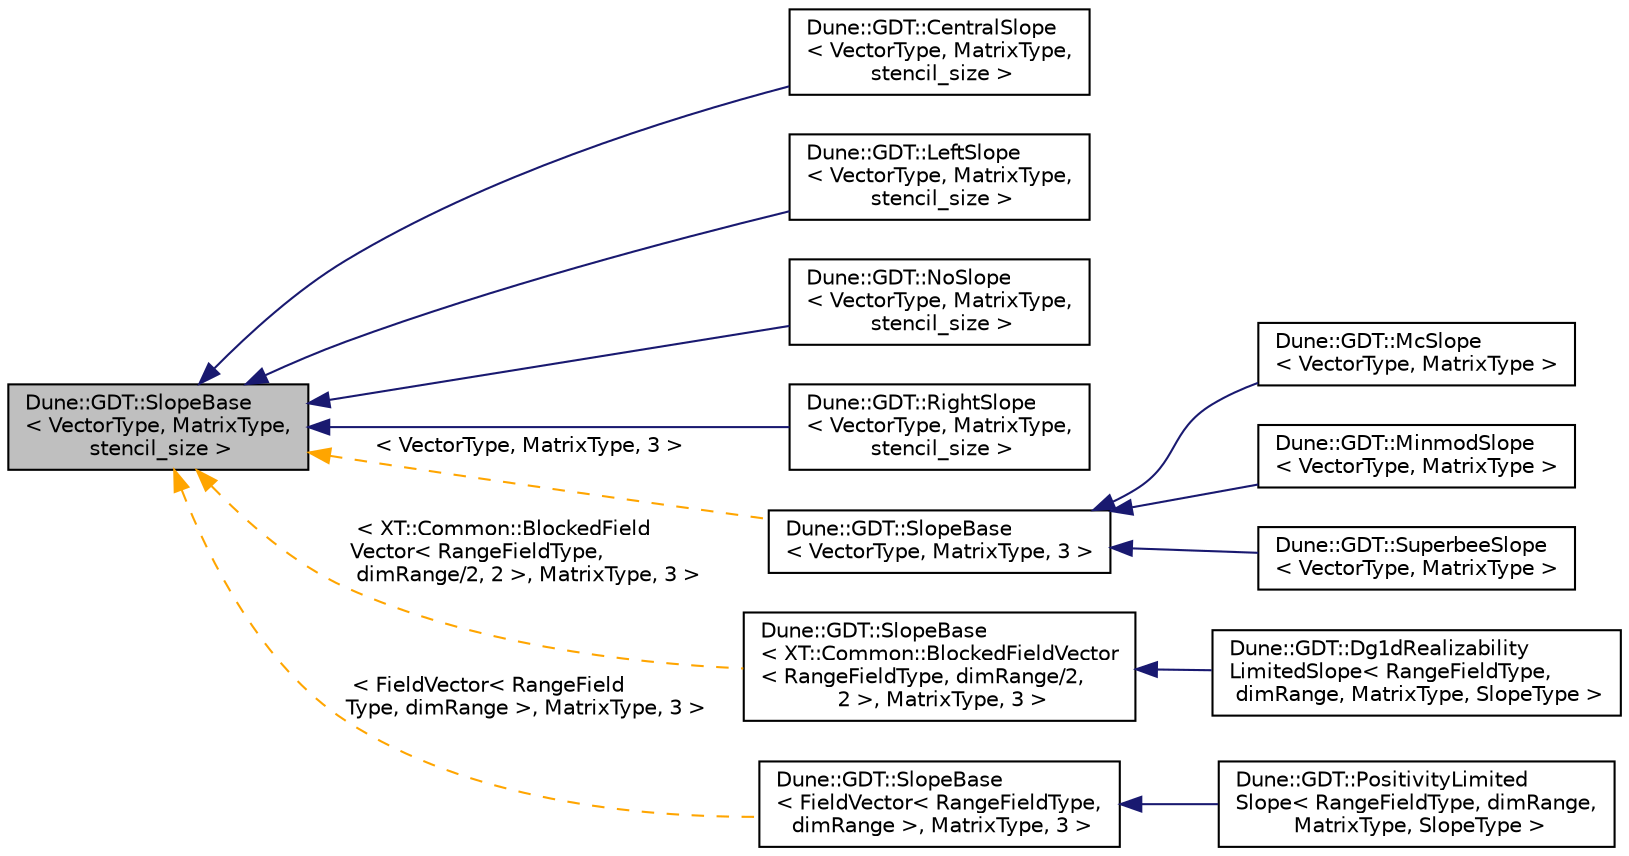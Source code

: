 digraph "Dune::GDT::SlopeBase&lt; VectorType, MatrixType, stencil_size &gt;"
{
  edge [fontname="Helvetica",fontsize="10",labelfontname="Helvetica",labelfontsize="10"];
  node [fontname="Helvetica",fontsize="10",shape=record];
  rankdir="LR";
  Node0 [label="Dune::GDT::SlopeBase\l\< VectorType, MatrixType,\l stencil_size \>",height=0.2,width=0.4,color="black", fillcolor="grey75", style="filled", fontcolor="black"];
  Node0 -> Node1 [dir="back",color="midnightblue",fontsize="10",style="solid",fontname="Helvetica"];
  Node1 [label="Dune::GDT::CentralSlope\l\< VectorType, MatrixType,\l stencil_size \>",height=0.2,width=0.4,color="black", fillcolor="white", style="filled",URL="$a02060.html"];
  Node0 -> Node2 [dir="back",color="midnightblue",fontsize="10",style="solid",fontname="Helvetica"];
  Node2 [label="Dune::GDT::LeftSlope\l\< VectorType, MatrixType,\l stencil_size \>",height=0.2,width=0.4,color="black", fillcolor="white", style="filled",URL="$a02064.html"];
  Node0 -> Node3 [dir="back",color="midnightblue",fontsize="10",style="solid",fontname="Helvetica"];
  Node3 [label="Dune::GDT::NoSlope\l\< VectorType, MatrixType,\l stencil_size \>",height=0.2,width=0.4,color="black", fillcolor="white", style="filled",URL="$a02072.html"];
  Node0 -> Node4 [dir="back",color="midnightblue",fontsize="10",style="solid",fontname="Helvetica"];
  Node4 [label="Dune::GDT::RightSlope\l\< VectorType, MatrixType,\l stencil_size \>",height=0.2,width=0.4,color="black", fillcolor="white", style="filled",URL="$a02068.html"];
  Node0 -> Node5 [dir="back",color="orange",fontsize="10",style="dashed",label=" \< VectorType, MatrixType, 3 \>" ,fontname="Helvetica"];
  Node5 [label="Dune::GDT::SlopeBase\l\< VectorType, MatrixType, 3 \>",height=0.2,width=0.4,color="black", fillcolor="white", style="filled",URL="$a02056.html"];
  Node5 -> Node6 [dir="back",color="midnightblue",fontsize="10",style="solid",fontname="Helvetica"];
  Node6 [label="Dune::GDT::McSlope\l\< VectorType, MatrixType \>",height=0.2,width=0.4,color="black", fillcolor="white", style="filled",URL="$a02080.html"];
  Node5 -> Node7 [dir="back",color="midnightblue",fontsize="10",style="solid",fontname="Helvetica"];
  Node7 [label="Dune::GDT::MinmodSlope\l\< VectorType, MatrixType \>",height=0.2,width=0.4,color="black", fillcolor="white", style="filled",URL="$a02076.html"];
  Node5 -> Node8 [dir="back",color="midnightblue",fontsize="10",style="solid",fontname="Helvetica"];
  Node8 [label="Dune::GDT::SuperbeeSlope\l\< VectorType, MatrixType \>",height=0.2,width=0.4,color="black", fillcolor="white", style="filled",URL="$a02084.html"];
  Node0 -> Node9 [dir="back",color="orange",fontsize="10",style="dashed",label=" \< XT::Common::BlockedField\lVector\< RangeFieldType,\l dimRange/2, 2 \>, MatrixType, 3 \>" ,fontname="Helvetica"];
  Node9 [label="Dune::GDT::SlopeBase\l\< XT::Common::BlockedFieldVector\l\< RangeFieldType, dimRange/2,\l 2 \>, MatrixType, 3 \>",height=0.2,width=0.4,color="black", fillcolor="white", style="filled",URL="$a02056.html"];
  Node9 -> Node10 [dir="back",color="midnightblue",fontsize="10",style="solid",fontname="Helvetica"];
  Node10 [label="Dune::GDT::Dg1dRealizability\lLimitedSlope\< RangeFieldType,\l dimRange, MatrixType, SlopeType \>",height=0.2,width=0.4,color="black", fillcolor="white", style="filled",URL="$a02092.html"];
  Node0 -> Node11 [dir="back",color="orange",fontsize="10",style="dashed",label=" \< FieldVector\< RangeField\lType, dimRange \>, MatrixType, 3 \>" ,fontname="Helvetica"];
  Node11 [label="Dune::GDT::SlopeBase\l\< FieldVector\< RangeFieldType,\l dimRange \>, MatrixType, 3 \>",height=0.2,width=0.4,color="black", fillcolor="white", style="filled",URL="$a02056.html"];
  Node11 -> Node12 [dir="back",color="midnightblue",fontsize="10",style="solid",fontname="Helvetica"];
  Node12 [label="Dune::GDT::PositivityLimited\lSlope\< RangeFieldType, dimRange,\l MatrixType, SlopeType \>",height=0.2,width=0.4,color="black", fillcolor="white", style="filled",URL="$a02088.html"];
}
